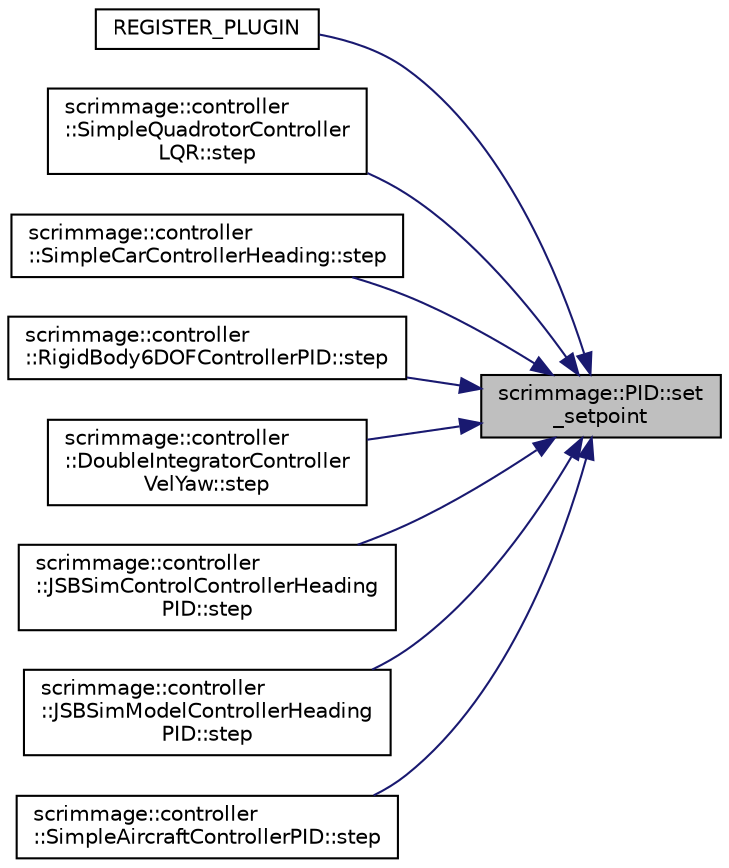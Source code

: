 digraph "scrimmage::PID::set_setpoint"
{
 // LATEX_PDF_SIZE
  edge [fontname="Helvetica",fontsize="10",labelfontname="Helvetica",labelfontsize="10"];
  node [fontname="Helvetica",fontsize="10",shape=record];
  rankdir="RL";
  Node1 [label="scrimmage::PID::set\l_setpoint",height=0.2,width=0.4,color="black", fillcolor="grey75", style="filled", fontcolor="black",tooltip=" "];
  Node1 -> Node2 [dir="back",color="midnightblue",fontsize="10",style="solid",fontname="Helvetica"];
  Node2 [label="REGISTER_PLUGIN",height=0.2,width=0.4,color="black", fillcolor="white", style="filled",URL="$MoveToGoalMS_8cpp.html#a3c243b06815d3c5e6359653de046c505",tooltip=" "];
  Node1 -> Node3 [dir="back",color="midnightblue",fontsize="10",style="solid",fontname="Helvetica"];
  Node3 [label="scrimmage::controller\l::SimpleQuadrotorController\lLQR::step",height=0.2,width=0.4,color="black", fillcolor="white", style="filled",URL="$classscrimmage_1_1controller_1_1SimpleQuadrotorControllerLQR.html#aa3c389c502de02967e7f253bb5150b3b",tooltip=" "];
  Node1 -> Node4 [dir="back",color="midnightblue",fontsize="10",style="solid",fontname="Helvetica"];
  Node4 [label="scrimmage::controller\l::SimpleCarControllerHeading::step",height=0.2,width=0.4,color="black", fillcolor="white", style="filled",URL="$classscrimmage_1_1controller_1_1SimpleCarControllerHeading.html#a24b6cf91f360155d98b7d325ec5e8138",tooltip=" "];
  Node1 -> Node5 [dir="back",color="midnightblue",fontsize="10",style="solid",fontname="Helvetica"];
  Node5 [label="scrimmage::controller\l::RigidBody6DOFControllerPID::step",height=0.2,width=0.4,color="black", fillcolor="white", style="filled",URL="$classscrimmage_1_1controller_1_1RigidBody6DOFControllerPID.html#a622030af23df1c24e2de829c1159cf23",tooltip=" "];
  Node1 -> Node6 [dir="back",color="midnightblue",fontsize="10",style="solid",fontname="Helvetica"];
  Node6 [label="scrimmage::controller\l::DoubleIntegratorController\lVelYaw::step",height=0.2,width=0.4,color="black", fillcolor="white", style="filled",URL="$classscrimmage_1_1controller_1_1DoubleIntegratorControllerVelYaw.html#aeb6623951861d31a2877b3d90fedb043",tooltip=" "];
  Node1 -> Node7 [dir="back",color="midnightblue",fontsize="10",style="solid",fontname="Helvetica"];
  Node7 [label="scrimmage::controller\l::JSBSimControlControllerHeading\lPID::step",height=0.2,width=0.4,color="black", fillcolor="white", style="filled",URL="$classscrimmage_1_1controller_1_1JSBSimControlControllerHeadingPID.html#a8111f6af651d500f112128d06bf2b0c5",tooltip=" "];
  Node1 -> Node8 [dir="back",color="midnightblue",fontsize="10",style="solid",fontname="Helvetica"];
  Node8 [label="scrimmage::controller\l::JSBSimModelControllerHeading\lPID::step",height=0.2,width=0.4,color="black", fillcolor="white", style="filled",URL="$classscrimmage_1_1controller_1_1JSBSimModelControllerHeadingPID.html#a70769acf07b591b4a86cf53d387622e4",tooltip=" "];
  Node1 -> Node9 [dir="back",color="midnightblue",fontsize="10",style="solid",fontname="Helvetica"];
  Node9 [label="scrimmage::controller\l::SimpleAircraftControllerPID::step",height=0.2,width=0.4,color="black", fillcolor="white", style="filled",URL="$classscrimmage_1_1controller_1_1SimpleAircraftControllerPID.html#a0a5e89cf6f0c9100ddd9ef2c008155b5",tooltip=" "];
}
